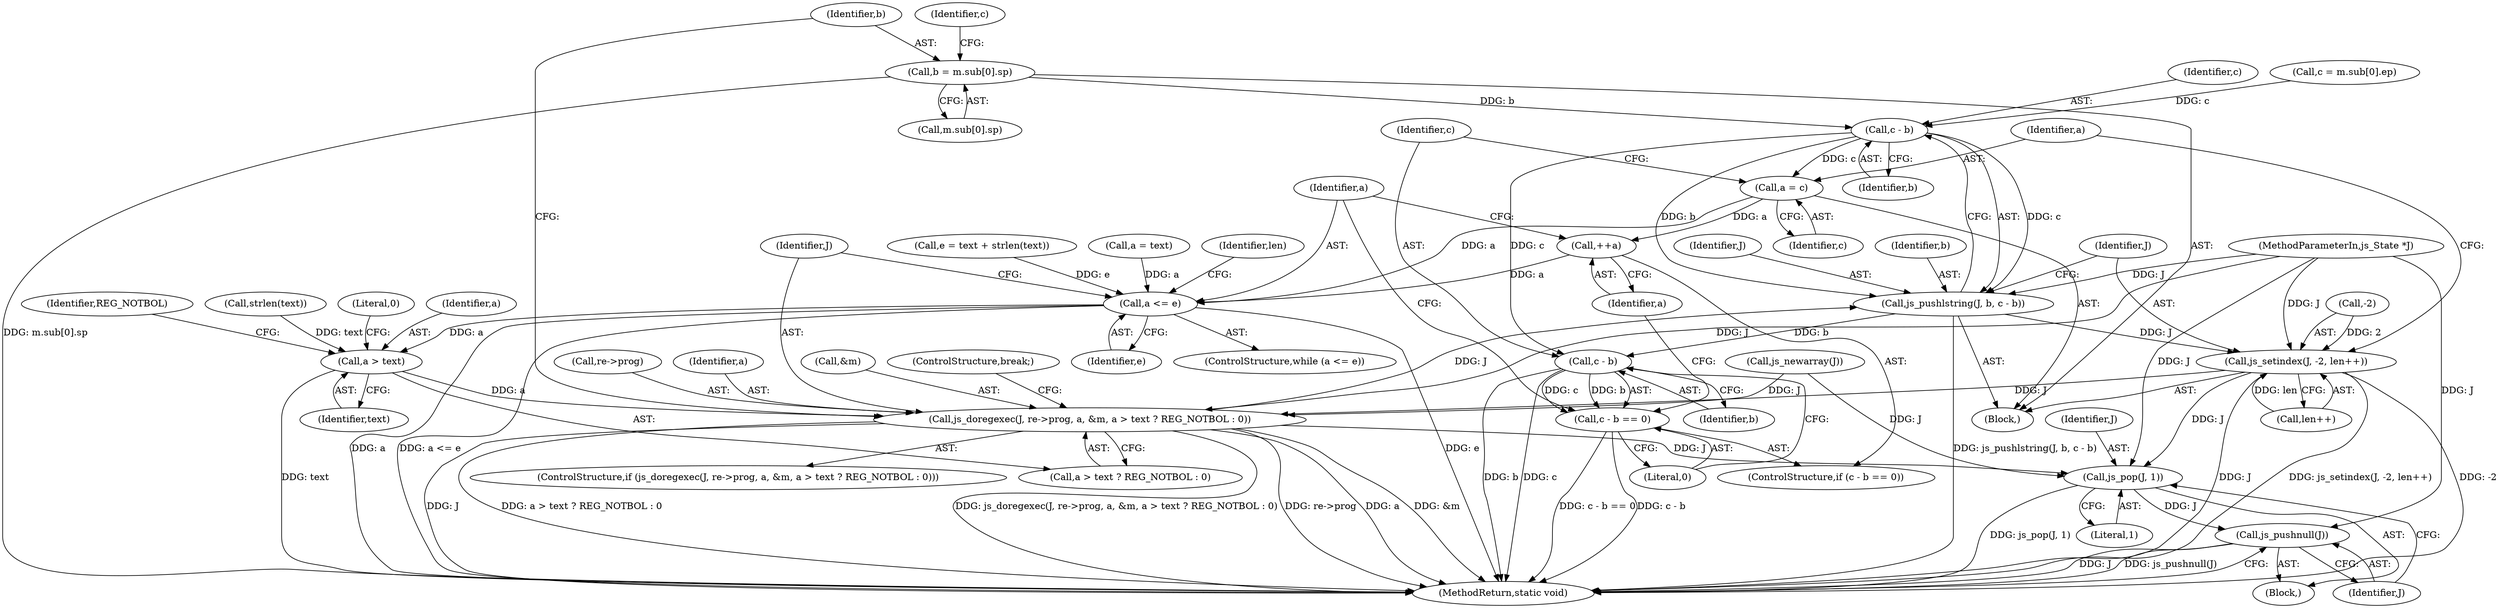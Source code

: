 digraph "0_mujs_00d4606c3baf813b7b1c176823b2729bf51002a2_1@array" {
"1000198" [label="(Call,b = m.sub[0].sp)"];
"1000219" [label="(Call,c - b)"];
"1000216" [label="(Call,js_pushlstring(J, b, c - b))"];
"1000222" [label="(Call,js_setindex(J, -2, len++))"];
"1000183" [label="(Call,js_doregexec(J, re->prog, a, &m, a > text ? REG_NOTBOL : 0))"];
"1000244" [label="(Call,js_pop(J, 1))"];
"1000247" [label="(Call,js_pushnull(J))"];
"1000233" [label="(Call,c - b)"];
"1000232" [label="(Call,c - b == 0)"];
"1000228" [label="(Call,a = c)"];
"1000178" [label="(Call,a <= e)"];
"1000192" [label="(Call,a > text)"];
"1000237" [label="(Call,++a)"];
"1000249" [label="(MethodReturn,static void)"];
"1000226" [label="(Call,len++)"];
"1000189" [label="(Call,&m)"];
"1000184" [label="(Identifier,J)"];
"1000247" [label="(Call,js_pushnull(J))"];
"1000220" [label="(Identifier,c)"];
"1000219" [label="(Call,c - b)"];
"1000244" [label="(Call,js_pop(J, 1))"];
"1000101" [label="(MethodParameterIn,js_State *J)"];
"1000199" [label="(Identifier,b)"];
"1000182" [label="(ControlStructure,if (js_doregexec(J, re->prog, a, &m, a > text ? REG_NOTBOL : 0)))"];
"1000163" [label="(Call,js_newarray(J))"];
"1000243" [label="(Block,)"];
"1000223" [label="(Identifier,J)"];
"1000221" [label="(Identifier,b)"];
"1000232" [label="(Call,c - b == 0)"];
"1000197" [label="(ControlStructure,break;)"];
"1000235" [label="(Identifier,b)"];
"1000179" [label="(Identifier,a)"];
"1000237" [label="(Call,++a)"];
"1000180" [label="(Identifier,e)"];
"1000194" [label="(Identifier,text)"];
"1000196" [label="(Literal,0)"];
"1000236" [label="(Literal,0)"];
"1000207" [label="(Call,c = m.sub[0].ep)"];
"1000178" [label="(Call,a <= e)"];
"1000193" [label="(Identifier,a)"];
"1000230" [label="(Identifier,c)"];
"1000191" [label="(Call,a > text ? REG_NOTBOL : 0)"];
"1000208" [label="(Identifier,c)"];
"1000168" [label="(Call,a = text)"];
"1000241" [label="(Identifier,len)"];
"1000200" [label="(Call,m.sub[0].sp)"];
"1000216" [label="(Call,js_pushlstring(J, b, c - b))"];
"1000246" [label="(Literal,1)"];
"1000238" [label="(Identifier,a)"];
"1000224" [label="(Call,-2)"];
"1000198" [label="(Call,b = m.sub[0].sp)"];
"1000222" [label="(Call,js_setindex(J, -2, len++))"];
"1000217" [label="(Identifier,J)"];
"1000183" [label="(Call,js_doregexec(J, re->prog, a, &m, a > text ? REG_NOTBOL : 0))"];
"1000192" [label="(Call,a > text)"];
"1000231" [label="(ControlStructure,if (c - b == 0))"];
"1000195" [label="(Identifier,REG_NOTBOL)"];
"1000228" [label="(Call,a = c)"];
"1000175" [label="(Call,strlen(text))"];
"1000218" [label="(Identifier,b)"];
"1000185" [label="(Call,re->prog)"];
"1000181" [label="(Block,)"];
"1000245" [label="(Identifier,J)"];
"1000233" [label="(Call,c - b)"];
"1000234" [label="(Identifier,c)"];
"1000177" [label="(ControlStructure,while (a <= e))"];
"1000171" [label="(Call,e = text + strlen(text))"];
"1000248" [label="(Identifier,J)"];
"1000229" [label="(Identifier,a)"];
"1000188" [label="(Identifier,a)"];
"1000198" -> "1000181"  [label="AST: "];
"1000198" -> "1000200"  [label="CFG: "];
"1000199" -> "1000198"  [label="AST: "];
"1000200" -> "1000198"  [label="AST: "];
"1000208" -> "1000198"  [label="CFG: "];
"1000198" -> "1000249"  [label="DDG: m.sub[0].sp"];
"1000198" -> "1000219"  [label="DDG: b"];
"1000219" -> "1000216"  [label="AST: "];
"1000219" -> "1000221"  [label="CFG: "];
"1000220" -> "1000219"  [label="AST: "];
"1000221" -> "1000219"  [label="AST: "];
"1000216" -> "1000219"  [label="CFG: "];
"1000219" -> "1000216"  [label="DDG: b"];
"1000219" -> "1000216"  [label="DDG: c"];
"1000207" -> "1000219"  [label="DDG: c"];
"1000219" -> "1000228"  [label="DDG: c"];
"1000219" -> "1000233"  [label="DDG: c"];
"1000216" -> "1000181"  [label="AST: "];
"1000217" -> "1000216"  [label="AST: "];
"1000218" -> "1000216"  [label="AST: "];
"1000223" -> "1000216"  [label="CFG: "];
"1000216" -> "1000249"  [label="DDG: js_pushlstring(J, b, c - b)"];
"1000183" -> "1000216"  [label="DDG: J"];
"1000101" -> "1000216"  [label="DDG: J"];
"1000216" -> "1000222"  [label="DDG: J"];
"1000216" -> "1000233"  [label="DDG: b"];
"1000222" -> "1000181"  [label="AST: "];
"1000222" -> "1000226"  [label="CFG: "];
"1000223" -> "1000222"  [label="AST: "];
"1000224" -> "1000222"  [label="AST: "];
"1000226" -> "1000222"  [label="AST: "];
"1000229" -> "1000222"  [label="CFG: "];
"1000222" -> "1000249"  [label="DDG: J"];
"1000222" -> "1000249"  [label="DDG: js_setindex(J, -2, len++)"];
"1000222" -> "1000249"  [label="DDG: -2"];
"1000222" -> "1000183"  [label="DDG: J"];
"1000101" -> "1000222"  [label="DDG: J"];
"1000224" -> "1000222"  [label="DDG: 2"];
"1000226" -> "1000222"  [label="DDG: len"];
"1000222" -> "1000244"  [label="DDG: J"];
"1000183" -> "1000182"  [label="AST: "];
"1000183" -> "1000191"  [label="CFG: "];
"1000184" -> "1000183"  [label="AST: "];
"1000185" -> "1000183"  [label="AST: "];
"1000188" -> "1000183"  [label="AST: "];
"1000189" -> "1000183"  [label="AST: "];
"1000191" -> "1000183"  [label="AST: "];
"1000197" -> "1000183"  [label="CFG: "];
"1000199" -> "1000183"  [label="CFG: "];
"1000183" -> "1000249"  [label="DDG: re->prog"];
"1000183" -> "1000249"  [label="DDG: a"];
"1000183" -> "1000249"  [label="DDG: &m"];
"1000183" -> "1000249"  [label="DDG: J"];
"1000183" -> "1000249"  [label="DDG: a > text ? REG_NOTBOL : 0"];
"1000183" -> "1000249"  [label="DDG: js_doregexec(J, re->prog, a, &m, a > text ? REG_NOTBOL : 0)"];
"1000163" -> "1000183"  [label="DDG: J"];
"1000101" -> "1000183"  [label="DDG: J"];
"1000192" -> "1000183"  [label="DDG: a"];
"1000183" -> "1000244"  [label="DDG: J"];
"1000244" -> "1000243"  [label="AST: "];
"1000244" -> "1000246"  [label="CFG: "];
"1000245" -> "1000244"  [label="AST: "];
"1000246" -> "1000244"  [label="AST: "];
"1000248" -> "1000244"  [label="CFG: "];
"1000244" -> "1000249"  [label="DDG: js_pop(J, 1)"];
"1000163" -> "1000244"  [label="DDG: J"];
"1000101" -> "1000244"  [label="DDG: J"];
"1000244" -> "1000247"  [label="DDG: J"];
"1000247" -> "1000243"  [label="AST: "];
"1000247" -> "1000248"  [label="CFG: "];
"1000248" -> "1000247"  [label="AST: "];
"1000249" -> "1000247"  [label="CFG: "];
"1000247" -> "1000249"  [label="DDG: J"];
"1000247" -> "1000249"  [label="DDG: js_pushnull(J)"];
"1000101" -> "1000247"  [label="DDG: J"];
"1000233" -> "1000232"  [label="AST: "];
"1000233" -> "1000235"  [label="CFG: "];
"1000234" -> "1000233"  [label="AST: "];
"1000235" -> "1000233"  [label="AST: "];
"1000236" -> "1000233"  [label="CFG: "];
"1000233" -> "1000249"  [label="DDG: b"];
"1000233" -> "1000249"  [label="DDG: c"];
"1000233" -> "1000232"  [label="DDG: c"];
"1000233" -> "1000232"  [label="DDG: b"];
"1000232" -> "1000231"  [label="AST: "];
"1000232" -> "1000236"  [label="CFG: "];
"1000236" -> "1000232"  [label="AST: "];
"1000179" -> "1000232"  [label="CFG: "];
"1000238" -> "1000232"  [label="CFG: "];
"1000232" -> "1000249"  [label="DDG: c - b == 0"];
"1000232" -> "1000249"  [label="DDG: c - b"];
"1000228" -> "1000181"  [label="AST: "];
"1000228" -> "1000230"  [label="CFG: "];
"1000229" -> "1000228"  [label="AST: "];
"1000230" -> "1000228"  [label="AST: "];
"1000234" -> "1000228"  [label="CFG: "];
"1000228" -> "1000178"  [label="DDG: a"];
"1000228" -> "1000237"  [label="DDG: a"];
"1000178" -> "1000177"  [label="AST: "];
"1000178" -> "1000180"  [label="CFG: "];
"1000179" -> "1000178"  [label="AST: "];
"1000180" -> "1000178"  [label="AST: "];
"1000184" -> "1000178"  [label="CFG: "];
"1000241" -> "1000178"  [label="CFG: "];
"1000178" -> "1000249"  [label="DDG: a"];
"1000178" -> "1000249"  [label="DDG: a <= e"];
"1000178" -> "1000249"  [label="DDG: e"];
"1000168" -> "1000178"  [label="DDG: a"];
"1000237" -> "1000178"  [label="DDG: a"];
"1000171" -> "1000178"  [label="DDG: e"];
"1000178" -> "1000192"  [label="DDG: a"];
"1000192" -> "1000191"  [label="AST: "];
"1000192" -> "1000194"  [label="CFG: "];
"1000193" -> "1000192"  [label="AST: "];
"1000194" -> "1000192"  [label="AST: "];
"1000195" -> "1000192"  [label="CFG: "];
"1000196" -> "1000192"  [label="CFG: "];
"1000192" -> "1000249"  [label="DDG: text"];
"1000175" -> "1000192"  [label="DDG: text"];
"1000237" -> "1000231"  [label="AST: "];
"1000237" -> "1000238"  [label="CFG: "];
"1000238" -> "1000237"  [label="AST: "];
"1000179" -> "1000237"  [label="CFG: "];
}
